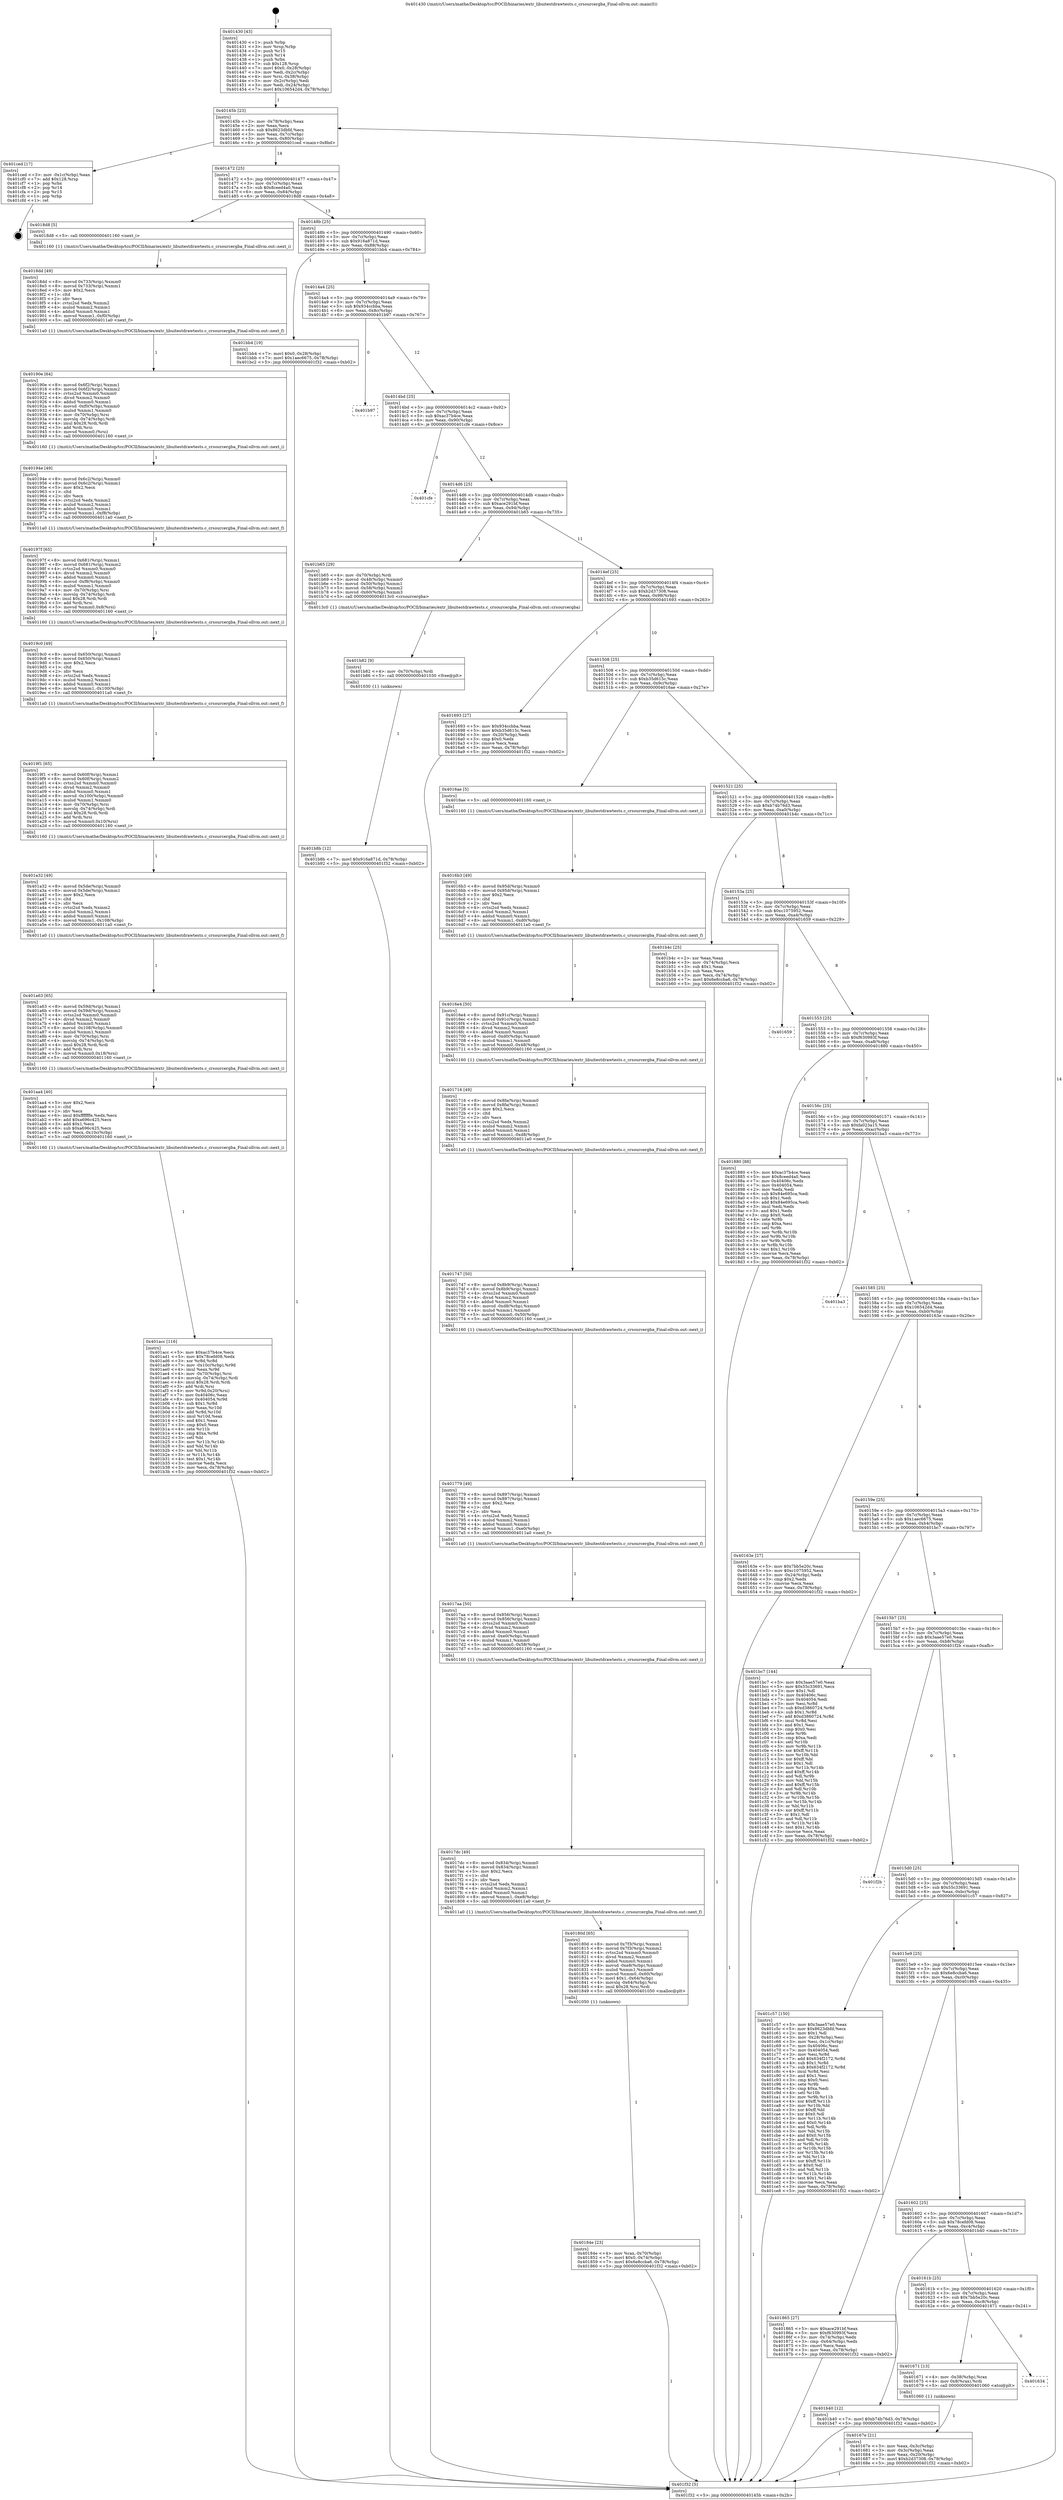 digraph "0x401430" {
  label = "0x401430 (/mnt/c/Users/mathe/Desktop/tcc/POCII/binaries/extr_libuitestdrawtests.c_crsourcergba_Final-ollvm.out::main(0))"
  labelloc = "t"
  node[shape=record]

  Entry [label="",width=0.3,height=0.3,shape=circle,fillcolor=black,style=filled]
  "0x40145b" [label="{
     0x40145b [23]\l
     | [instrs]\l
     &nbsp;&nbsp;0x40145b \<+3\>: mov -0x78(%rbp),%eax\l
     &nbsp;&nbsp;0x40145e \<+2\>: mov %eax,%ecx\l
     &nbsp;&nbsp;0x401460 \<+6\>: sub $0x8623dbfd,%ecx\l
     &nbsp;&nbsp;0x401466 \<+3\>: mov %eax,-0x7c(%rbp)\l
     &nbsp;&nbsp;0x401469 \<+3\>: mov %ecx,-0x80(%rbp)\l
     &nbsp;&nbsp;0x40146c \<+6\>: je 0000000000401ced \<main+0x8bd\>\l
  }"]
  "0x401ced" [label="{
     0x401ced [17]\l
     | [instrs]\l
     &nbsp;&nbsp;0x401ced \<+3\>: mov -0x1c(%rbp),%eax\l
     &nbsp;&nbsp;0x401cf0 \<+7\>: add $0x128,%rsp\l
     &nbsp;&nbsp;0x401cf7 \<+1\>: pop %rbx\l
     &nbsp;&nbsp;0x401cf8 \<+2\>: pop %r14\l
     &nbsp;&nbsp;0x401cfa \<+2\>: pop %r15\l
     &nbsp;&nbsp;0x401cfc \<+1\>: pop %rbp\l
     &nbsp;&nbsp;0x401cfd \<+1\>: ret\l
  }"]
  "0x401472" [label="{
     0x401472 [25]\l
     | [instrs]\l
     &nbsp;&nbsp;0x401472 \<+5\>: jmp 0000000000401477 \<main+0x47\>\l
     &nbsp;&nbsp;0x401477 \<+3\>: mov -0x7c(%rbp),%eax\l
     &nbsp;&nbsp;0x40147a \<+5\>: sub $0x8ceed4a0,%eax\l
     &nbsp;&nbsp;0x40147f \<+6\>: mov %eax,-0x84(%rbp)\l
     &nbsp;&nbsp;0x401485 \<+6\>: je 00000000004018d8 \<main+0x4a8\>\l
  }"]
  Exit [label="",width=0.3,height=0.3,shape=circle,fillcolor=black,style=filled,peripheries=2]
  "0x4018d8" [label="{
     0x4018d8 [5]\l
     | [instrs]\l
     &nbsp;&nbsp;0x4018d8 \<+5\>: call 0000000000401160 \<next_i\>\l
     | [calls]\l
     &nbsp;&nbsp;0x401160 \{1\} (/mnt/c/Users/mathe/Desktop/tcc/POCII/binaries/extr_libuitestdrawtests.c_crsourcergba_Final-ollvm.out::next_i)\l
  }"]
  "0x40148b" [label="{
     0x40148b [25]\l
     | [instrs]\l
     &nbsp;&nbsp;0x40148b \<+5\>: jmp 0000000000401490 \<main+0x60\>\l
     &nbsp;&nbsp;0x401490 \<+3\>: mov -0x7c(%rbp),%eax\l
     &nbsp;&nbsp;0x401493 \<+5\>: sub $0x916a871d,%eax\l
     &nbsp;&nbsp;0x401498 \<+6\>: mov %eax,-0x88(%rbp)\l
     &nbsp;&nbsp;0x40149e \<+6\>: je 0000000000401bb4 \<main+0x784\>\l
  }"]
  "0x401b8b" [label="{
     0x401b8b [12]\l
     | [instrs]\l
     &nbsp;&nbsp;0x401b8b \<+7\>: movl $0x916a871d,-0x78(%rbp)\l
     &nbsp;&nbsp;0x401b92 \<+5\>: jmp 0000000000401f32 \<main+0xb02\>\l
  }"]
  "0x401bb4" [label="{
     0x401bb4 [19]\l
     | [instrs]\l
     &nbsp;&nbsp;0x401bb4 \<+7\>: movl $0x0,-0x28(%rbp)\l
     &nbsp;&nbsp;0x401bbb \<+7\>: movl $0x1aec6675,-0x78(%rbp)\l
     &nbsp;&nbsp;0x401bc2 \<+5\>: jmp 0000000000401f32 \<main+0xb02\>\l
  }"]
  "0x4014a4" [label="{
     0x4014a4 [25]\l
     | [instrs]\l
     &nbsp;&nbsp;0x4014a4 \<+5\>: jmp 00000000004014a9 \<main+0x79\>\l
     &nbsp;&nbsp;0x4014a9 \<+3\>: mov -0x7c(%rbp),%eax\l
     &nbsp;&nbsp;0x4014ac \<+5\>: sub $0x934ccbba,%eax\l
     &nbsp;&nbsp;0x4014b1 \<+6\>: mov %eax,-0x8c(%rbp)\l
     &nbsp;&nbsp;0x4014b7 \<+6\>: je 0000000000401b97 \<main+0x767\>\l
  }"]
  "0x401b82" [label="{
     0x401b82 [9]\l
     | [instrs]\l
     &nbsp;&nbsp;0x401b82 \<+4\>: mov -0x70(%rbp),%rdi\l
     &nbsp;&nbsp;0x401b86 \<+5\>: call 0000000000401030 \<free@plt\>\l
     | [calls]\l
     &nbsp;&nbsp;0x401030 \{1\} (unknown)\l
  }"]
  "0x401b97" [label="{
     0x401b97\l
  }", style=dashed]
  "0x4014bd" [label="{
     0x4014bd [25]\l
     | [instrs]\l
     &nbsp;&nbsp;0x4014bd \<+5\>: jmp 00000000004014c2 \<main+0x92\>\l
     &nbsp;&nbsp;0x4014c2 \<+3\>: mov -0x7c(%rbp),%eax\l
     &nbsp;&nbsp;0x4014c5 \<+5\>: sub $0xac37b4ce,%eax\l
     &nbsp;&nbsp;0x4014ca \<+6\>: mov %eax,-0x90(%rbp)\l
     &nbsp;&nbsp;0x4014d0 \<+6\>: je 0000000000401cfe \<main+0x8ce\>\l
  }"]
  "0x401acc" [label="{
     0x401acc [116]\l
     | [instrs]\l
     &nbsp;&nbsp;0x401acc \<+5\>: mov $0xac37b4ce,%ecx\l
     &nbsp;&nbsp;0x401ad1 \<+5\>: mov $0x78cefd08,%edx\l
     &nbsp;&nbsp;0x401ad6 \<+3\>: xor %r8d,%r8d\l
     &nbsp;&nbsp;0x401ad9 \<+7\>: mov -0x10c(%rbp),%r9d\l
     &nbsp;&nbsp;0x401ae0 \<+4\>: imul %eax,%r9d\l
     &nbsp;&nbsp;0x401ae4 \<+4\>: mov -0x70(%rbp),%rsi\l
     &nbsp;&nbsp;0x401ae8 \<+4\>: movslq -0x74(%rbp),%rdi\l
     &nbsp;&nbsp;0x401aec \<+4\>: imul $0x28,%rdi,%rdi\l
     &nbsp;&nbsp;0x401af0 \<+3\>: add %rdi,%rsi\l
     &nbsp;&nbsp;0x401af3 \<+4\>: mov %r9d,0x20(%rsi)\l
     &nbsp;&nbsp;0x401af7 \<+7\>: mov 0x40406c,%eax\l
     &nbsp;&nbsp;0x401afe \<+8\>: mov 0x404054,%r9d\l
     &nbsp;&nbsp;0x401b06 \<+4\>: sub $0x1,%r8d\l
     &nbsp;&nbsp;0x401b0a \<+3\>: mov %eax,%r10d\l
     &nbsp;&nbsp;0x401b0d \<+3\>: add %r8d,%r10d\l
     &nbsp;&nbsp;0x401b10 \<+4\>: imul %r10d,%eax\l
     &nbsp;&nbsp;0x401b14 \<+3\>: and $0x1,%eax\l
     &nbsp;&nbsp;0x401b17 \<+3\>: cmp $0x0,%eax\l
     &nbsp;&nbsp;0x401b1a \<+4\>: sete %r11b\l
     &nbsp;&nbsp;0x401b1e \<+4\>: cmp $0xa,%r9d\l
     &nbsp;&nbsp;0x401b22 \<+3\>: setl %bl\l
     &nbsp;&nbsp;0x401b25 \<+3\>: mov %r11b,%r14b\l
     &nbsp;&nbsp;0x401b28 \<+3\>: and %bl,%r14b\l
     &nbsp;&nbsp;0x401b2b \<+3\>: xor %bl,%r11b\l
     &nbsp;&nbsp;0x401b2e \<+3\>: or %r11b,%r14b\l
     &nbsp;&nbsp;0x401b31 \<+4\>: test $0x1,%r14b\l
     &nbsp;&nbsp;0x401b35 \<+3\>: cmovne %edx,%ecx\l
     &nbsp;&nbsp;0x401b38 \<+3\>: mov %ecx,-0x78(%rbp)\l
     &nbsp;&nbsp;0x401b3b \<+5\>: jmp 0000000000401f32 \<main+0xb02\>\l
  }"]
  "0x401cfe" [label="{
     0x401cfe\l
  }", style=dashed]
  "0x4014d6" [label="{
     0x4014d6 [25]\l
     | [instrs]\l
     &nbsp;&nbsp;0x4014d6 \<+5\>: jmp 00000000004014db \<main+0xab\>\l
     &nbsp;&nbsp;0x4014db \<+3\>: mov -0x7c(%rbp),%eax\l
     &nbsp;&nbsp;0x4014de \<+5\>: sub $0xace291bf,%eax\l
     &nbsp;&nbsp;0x4014e3 \<+6\>: mov %eax,-0x94(%rbp)\l
     &nbsp;&nbsp;0x4014e9 \<+6\>: je 0000000000401b65 \<main+0x735\>\l
  }"]
  "0x401aa4" [label="{
     0x401aa4 [40]\l
     | [instrs]\l
     &nbsp;&nbsp;0x401aa4 \<+5\>: mov $0x2,%ecx\l
     &nbsp;&nbsp;0x401aa9 \<+1\>: cltd\l
     &nbsp;&nbsp;0x401aaa \<+2\>: idiv %ecx\l
     &nbsp;&nbsp;0x401aac \<+6\>: imul $0xfffffffe,%edx,%ecx\l
     &nbsp;&nbsp;0x401ab2 \<+6\>: add $0xa696c425,%ecx\l
     &nbsp;&nbsp;0x401ab8 \<+3\>: add $0x1,%ecx\l
     &nbsp;&nbsp;0x401abb \<+6\>: sub $0xa696c425,%ecx\l
     &nbsp;&nbsp;0x401ac1 \<+6\>: mov %ecx,-0x10c(%rbp)\l
     &nbsp;&nbsp;0x401ac7 \<+5\>: call 0000000000401160 \<next_i\>\l
     | [calls]\l
     &nbsp;&nbsp;0x401160 \{1\} (/mnt/c/Users/mathe/Desktop/tcc/POCII/binaries/extr_libuitestdrawtests.c_crsourcergba_Final-ollvm.out::next_i)\l
  }"]
  "0x401b65" [label="{
     0x401b65 [29]\l
     | [instrs]\l
     &nbsp;&nbsp;0x401b65 \<+4\>: mov -0x70(%rbp),%rdi\l
     &nbsp;&nbsp;0x401b69 \<+5\>: movsd -0x48(%rbp),%xmm0\l
     &nbsp;&nbsp;0x401b6e \<+5\>: movsd -0x50(%rbp),%xmm1\l
     &nbsp;&nbsp;0x401b73 \<+5\>: movsd -0x58(%rbp),%xmm2\l
     &nbsp;&nbsp;0x401b78 \<+5\>: movsd -0x60(%rbp),%xmm3\l
     &nbsp;&nbsp;0x401b7d \<+5\>: call 00000000004013c0 \<crsourcergba\>\l
     | [calls]\l
     &nbsp;&nbsp;0x4013c0 \{1\} (/mnt/c/Users/mathe/Desktop/tcc/POCII/binaries/extr_libuitestdrawtests.c_crsourcergba_Final-ollvm.out::crsourcergba)\l
  }"]
  "0x4014ef" [label="{
     0x4014ef [25]\l
     | [instrs]\l
     &nbsp;&nbsp;0x4014ef \<+5\>: jmp 00000000004014f4 \<main+0xc4\>\l
     &nbsp;&nbsp;0x4014f4 \<+3\>: mov -0x7c(%rbp),%eax\l
     &nbsp;&nbsp;0x4014f7 \<+5\>: sub $0xb2d37308,%eax\l
     &nbsp;&nbsp;0x4014fc \<+6\>: mov %eax,-0x98(%rbp)\l
     &nbsp;&nbsp;0x401502 \<+6\>: je 0000000000401693 \<main+0x263\>\l
  }"]
  "0x401a63" [label="{
     0x401a63 [65]\l
     | [instrs]\l
     &nbsp;&nbsp;0x401a63 \<+8\>: movsd 0x59d(%rip),%xmm1\l
     &nbsp;&nbsp;0x401a6b \<+8\>: movsd 0x59d(%rip),%xmm2\l
     &nbsp;&nbsp;0x401a73 \<+4\>: cvtss2sd %xmm0,%xmm0\l
     &nbsp;&nbsp;0x401a77 \<+4\>: divsd %xmm2,%xmm0\l
     &nbsp;&nbsp;0x401a7b \<+4\>: addsd %xmm0,%xmm1\l
     &nbsp;&nbsp;0x401a7f \<+8\>: movsd -0x108(%rbp),%xmm0\l
     &nbsp;&nbsp;0x401a87 \<+4\>: mulsd %xmm1,%xmm0\l
     &nbsp;&nbsp;0x401a8b \<+4\>: mov -0x70(%rbp),%rsi\l
     &nbsp;&nbsp;0x401a8f \<+4\>: movslq -0x74(%rbp),%rdi\l
     &nbsp;&nbsp;0x401a93 \<+4\>: imul $0x28,%rdi,%rdi\l
     &nbsp;&nbsp;0x401a97 \<+3\>: add %rdi,%rsi\l
     &nbsp;&nbsp;0x401a9a \<+5\>: movsd %xmm0,0x18(%rsi)\l
     &nbsp;&nbsp;0x401a9f \<+5\>: call 0000000000401160 \<next_i\>\l
     | [calls]\l
     &nbsp;&nbsp;0x401160 \{1\} (/mnt/c/Users/mathe/Desktop/tcc/POCII/binaries/extr_libuitestdrawtests.c_crsourcergba_Final-ollvm.out::next_i)\l
  }"]
  "0x401693" [label="{
     0x401693 [27]\l
     | [instrs]\l
     &nbsp;&nbsp;0x401693 \<+5\>: mov $0x934ccbba,%eax\l
     &nbsp;&nbsp;0x401698 \<+5\>: mov $0xb35d615c,%ecx\l
     &nbsp;&nbsp;0x40169d \<+3\>: mov -0x20(%rbp),%edx\l
     &nbsp;&nbsp;0x4016a0 \<+3\>: cmp $0x0,%edx\l
     &nbsp;&nbsp;0x4016a3 \<+3\>: cmove %ecx,%eax\l
     &nbsp;&nbsp;0x4016a6 \<+3\>: mov %eax,-0x78(%rbp)\l
     &nbsp;&nbsp;0x4016a9 \<+5\>: jmp 0000000000401f32 \<main+0xb02\>\l
  }"]
  "0x401508" [label="{
     0x401508 [25]\l
     | [instrs]\l
     &nbsp;&nbsp;0x401508 \<+5\>: jmp 000000000040150d \<main+0xdd\>\l
     &nbsp;&nbsp;0x40150d \<+3\>: mov -0x7c(%rbp),%eax\l
     &nbsp;&nbsp;0x401510 \<+5\>: sub $0xb35d615c,%eax\l
     &nbsp;&nbsp;0x401515 \<+6\>: mov %eax,-0x9c(%rbp)\l
     &nbsp;&nbsp;0x40151b \<+6\>: je 00000000004016ae \<main+0x27e\>\l
  }"]
  "0x401a32" [label="{
     0x401a32 [49]\l
     | [instrs]\l
     &nbsp;&nbsp;0x401a32 \<+8\>: movsd 0x5de(%rip),%xmm0\l
     &nbsp;&nbsp;0x401a3a \<+8\>: movsd 0x5de(%rip),%xmm1\l
     &nbsp;&nbsp;0x401a42 \<+5\>: mov $0x2,%ecx\l
     &nbsp;&nbsp;0x401a47 \<+1\>: cltd\l
     &nbsp;&nbsp;0x401a48 \<+2\>: idiv %ecx\l
     &nbsp;&nbsp;0x401a4a \<+4\>: cvtsi2sd %edx,%xmm2\l
     &nbsp;&nbsp;0x401a4e \<+4\>: mulsd %xmm2,%xmm1\l
     &nbsp;&nbsp;0x401a52 \<+4\>: addsd %xmm0,%xmm1\l
     &nbsp;&nbsp;0x401a56 \<+8\>: movsd %xmm1,-0x108(%rbp)\l
     &nbsp;&nbsp;0x401a5e \<+5\>: call 00000000004011a0 \<next_f\>\l
     | [calls]\l
     &nbsp;&nbsp;0x4011a0 \{1\} (/mnt/c/Users/mathe/Desktop/tcc/POCII/binaries/extr_libuitestdrawtests.c_crsourcergba_Final-ollvm.out::next_f)\l
  }"]
  "0x4016ae" [label="{
     0x4016ae [5]\l
     | [instrs]\l
     &nbsp;&nbsp;0x4016ae \<+5\>: call 0000000000401160 \<next_i\>\l
     | [calls]\l
     &nbsp;&nbsp;0x401160 \{1\} (/mnt/c/Users/mathe/Desktop/tcc/POCII/binaries/extr_libuitestdrawtests.c_crsourcergba_Final-ollvm.out::next_i)\l
  }"]
  "0x401521" [label="{
     0x401521 [25]\l
     | [instrs]\l
     &nbsp;&nbsp;0x401521 \<+5\>: jmp 0000000000401526 \<main+0xf6\>\l
     &nbsp;&nbsp;0x401526 \<+3\>: mov -0x7c(%rbp),%eax\l
     &nbsp;&nbsp;0x401529 \<+5\>: sub $0xb74b76d3,%eax\l
     &nbsp;&nbsp;0x40152e \<+6\>: mov %eax,-0xa0(%rbp)\l
     &nbsp;&nbsp;0x401534 \<+6\>: je 0000000000401b4c \<main+0x71c\>\l
  }"]
  "0x4019f1" [label="{
     0x4019f1 [65]\l
     | [instrs]\l
     &nbsp;&nbsp;0x4019f1 \<+8\>: movsd 0x60f(%rip),%xmm1\l
     &nbsp;&nbsp;0x4019f9 \<+8\>: movsd 0x60f(%rip),%xmm2\l
     &nbsp;&nbsp;0x401a01 \<+4\>: cvtss2sd %xmm0,%xmm0\l
     &nbsp;&nbsp;0x401a05 \<+4\>: divsd %xmm2,%xmm0\l
     &nbsp;&nbsp;0x401a09 \<+4\>: addsd %xmm0,%xmm1\l
     &nbsp;&nbsp;0x401a0d \<+8\>: movsd -0x100(%rbp),%xmm0\l
     &nbsp;&nbsp;0x401a15 \<+4\>: mulsd %xmm1,%xmm0\l
     &nbsp;&nbsp;0x401a19 \<+4\>: mov -0x70(%rbp),%rsi\l
     &nbsp;&nbsp;0x401a1d \<+4\>: movslq -0x74(%rbp),%rdi\l
     &nbsp;&nbsp;0x401a21 \<+4\>: imul $0x28,%rdi,%rdi\l
     &nbsp;&nbsp;0x401a25 \<+3\>: add %rdi,%rsi\l
     &nbsp;&nbsp;0x401a28 \<+5\>: movsd %xmm0,0x10(%rsi)\l
     &nbsp;&nbsp;0x401a2d \<+5\>: call 0000000000401160 \<next_i\>\l
     | [calls]\l
     &nbsp;&nbsp;0x401160 \{1\} (/mnt/c/Users/mathe/Desktop/tcc/POCII/binaries/extr_libuitestdrawtests.c_crsourcergba_Final-ollvm.out::next_i)\l
  }"]
  "0x401b4c" [label="{
     0x401b4c [25]\l
     | [instrs]\l
     &nbsp;&nbsp;0x401b4c \<+2\>: xor %eax,%eax\l
     &nbsp;&nbsp;0x401b4e \<+3\>: mov -0x74(%rbp),%ecx\l
     &nbsp;&nbsp;0x401b51 \<+3\>: sub $0x1,%eax\l
     &nbsp;&nbsp;0x401b54 \<+2\>: sub %eax,%ecx\l
     &nbsp;&nbsp;0x401b56 \<+3\>: mov %ecx,-0x74(%rbp)\l
     &nbsp;&nbsp;0x401b59 \<+7\>: movl $0x6e8ccba6,-0x78(%rbp)\l
     &nbsp;&nbsp;0x401b60 \<+5\>: jmp 0000000000401f32 \<main+0xb02\>\l
  }"]
  "0x40153a" [label="{
     0x40153a [25]\l
     | [instrs]\l
     &nbsp;&nbsp;0x40153a \<+5\>: jmp 000000000040153f \<main+0x10f\>\l
     &nbsp;&nbsp;0x40153f \<+3\>: mov -0x7c(%rbp),%eax\l
     &nbsp;&nbsp;0x401542 \<+5\>: sub $0xc1075952,%eax\l
     &nbsp;&nbsp;0x401547 \<+6\>: mov %eax,-0xa4(%rbp)\l
     &nbsp;&nbsp;0x40154d \<+6\>: je 0000000000401659 \<main+0x229\>\l
  }"]
  "0x4019c0" [label="{
     0x4019c0 [49]\l
     | [instrs]\l
     &nbsp;&nbsp;0x4019c0 \<+8\>: movsd 0x650(%rip),%xmm0\l
     &nbsp;&nbsp;0x4019c8 \<+8\>: movsd 0x650(%rip),%xmm1\l
     &nbsp;&nbsp;0x4019d0 \<+5\>: mov $0x2,%ecx\l
     &nbsp;&nbsp;0x4019d5 \<+1\>: cltd\l
     &nbsp;&nbsp;0x4019d6 \<+2\>: idiv %ecx\l
     &nbsp;&nbsp;0x4019d8 \<+4\>: cvtsi2sd %edx,%xmm2\l
     &nbsp;&nbsp;0x4019dc \<+4\>: mulsd %xmm2,%xmm1\l
     &nbsp;&nbsp;0x4019e0 \<+4\>: addsd %xmm0,%xmm1\l
     &nbsp;&nbsp;0x4019e4 \<+8\>: movsd %xmm1,-0x100(%rbp)\l
     &nbsp;&nbsp;0x4019ec \<+5\>: call 00000000004011a0 \<next_f\>\l
     | [calls]\l
     &nbsp;&nbsp;0x4011a0 \{1\} (/mnt/c/Users/mathe/Desktop/tcc/POCII/binaries/extr_libuitestdrawtests.c_crsourcergba_Final-ollvm.out::next_f)\l
  }"]
  "0x401659" [label="{
     0x401659\l
  }", style=dashed]
  "0x401553" [label="{
     0x401553 [25]\l
     | [instrs]\l
     &nbsp;&nbsp;0x401553 \<+5\>: jmp 0000000000401558 \<main+0x128\>\l
     &nbsp;&nbsp;0x401558 \<+3\>: mov -0x7c(%rbp),%eax\l
     &nbsp;&nbsp;0x40155b \<+5\>: sub $0xf630993f,%eax\l
     &nbsp;&nbsp;0x401560 \<+6\>: mov %eax,-0xa8(%rbp)\l
     &nbsp;&nbsp;0x401566 \<+6\>: je 0000000000401880 \<main+0x450\>\l
  }"]
  "0x40197f" [label="{
     0x40197f [65]\l
     | [instrs]\l
     &nbsp;&nbsp;0x40197f \<+8\>: movsd 0x681(%rip),%xmm1\l
     &nbsp;&nbsp;0x401987 \<+8\>: movsd 0x681(%rip),%xmm2\l
     &nbsp;&nbsp;0x40198f \<+4\>: cvtss2sd %xmm0,%xmm0\l
     &nbsp;&nbsp;0x401993 \<+4\>: divsd %xmm2,%xmm0\l
     &nbsp;&nbsp;0x401997 \<+4\>: addsd %xmm0,%xmm1\l
     &nbsp;&nbsp;0x40199b \<+8\>: movsd -0xf8(%rbp),%xmm0\l
     &nbsp;&nbsp;0x4019a3 \<+4\>: mulsd %xmm1,%xmm0\l
     &nbsp;&nbsp;0x4019a7 \<+4\>: mov -0x70(%rbp),%rsi\l
     &nbsp;&nbsp;0x4019ab \<+4\>: movslq -0x74(%rbp),%rdi\l
     &nbsp;&nbsp;0x4019af \<+4\>: imul $0x28,%rdi,%rdi\l
     &nbsp;&nbsp;0x4019b3 \<+3\>: add %rdi,%rsi\l
     &nbsp;&nbsp;0x4019b6 \<+5\>: movsd %xmm0,0x8(%rsi)\l
     &nbsp;&nbsp;0x4019bb \<+5\>: call 0000000000401160 \<next_i\>\l
     | [calls]\l
     &nbsp;&nbsp;0x401160 \{1\} (/mnt/c/Users/mathe/Desktop/tcc/POCII/binaries/extr_libuitestdrawtests.c_crsourcergba_Final-ollvm.out::next_i)\l
  }"]
  "0x401880" [label="{
     0x401880 [88]\l
     | [instrs]\l
     &nbsp;&nbsp;0x401880 \<+5\>: mov $0xac37b4ce,%eax\l
     &nbsp;&nbsp;0x401885 \<+5\>: mov $0x8ceed4a0,%ecx\l
     &nbsp;&nbsp;0x40188a \<+7\>: mov 0x40406c,%edx\l
     &nbsp;&nbsp;0x401891 \<+7\>: mov 0x404054,%esi\l
     &nbsp;&nbsp;0x401898 \<+2\>: mov %edx,%edi\l
     &nbsp;&nbsp;0x40189a \<+6\>: sub $0x84e695ca,%edi\l
     &nbsp;&nbsp;0x4018a0 \<+3\>: sub $0x1,%edi\l
     &nbsp;&nbsp;0x4018a3 \<+6\>: add $0x84e695ca,%edi\l
     &nbsp;&nbsp;0x4018a9 \<+3\>: imul %edi,%edx\l
     &nbsp;&nbsp;0x4018ac \<+3\>: and $0x1,%edx\l
     &nbsp;&nbsp;0x4018af \<+3\>: cmp $0x0,%edx\l
     &nbsp;&nbsp;0x4018b2 \<+4\>: sete %r8b\l
     &nbsp;&nbsp;0x4018b6 \<+3\>: cmp $0xa,%esi\l
     &nbsp;&nbsp;0x4018b9 \<+4\>: setl %r9b\l
     &nbsp;&nbsp;0x4018bd \<+3\>: mov %r8b,%r10b\l
     &nbsp;&nbsp;0x4018c0 \<+3\>: and %r9b,%r10b\l
     &nbsp;&nbsp;0x4018c3 \<+3\>: xor %r9b,%r8b\l
     &nbsp;&nbsp;0x4018c6 \<+3\>: or %r8b,%r10b\l
     &nbsp;&nbsp;0x4018c9 \<+4\>: test $0x1,%r10b\l
     &nbsp;&nbsp;0x4018cd \<+3\>: cmovne %ecx,%eax\l
     &nbsp;&nbsp;0x4018d0 \<+3\>: mov %eax,-0x78(%rbp)\l
     &nbsp;&nbsp;0x4018d3 \<+5\>: jmp 0000000000401f32 \<main+0xb02\>\l
  }"]
  "0x40156c" [label="{
     0x40156c [25]\l
     | [instrs]\l
     &nbsp;&nbsp;0x40156c \<+5\>: jmp 0000000000401571 \<main+0x141\>\l
     &nbsp;&nbsp;0x401571 \<+3\>: mov -0x7c(%rbp),%eax\l
     &nbsp;&nbsp;0x401574 \<+5\>: sub $0xfa023a15,%eax\l
     &nbsp;&nbsp;0x401579 \<+6\>: mov %eax,-0xac(%rbp)\l
     &nbsp;&nbsp;0x40157f \<+6\>: je 0000000000401ba3 \<main+0x773\>\l
  }"]
  "0x40194e" [label="{
     0x40194e [49]\l
     | [instrs]\l
     &nbsp;&nbsp;0x40194e \<+8\>: movsd 0x6c2(%rip),%xmm0\l
     &nbsp;&nbsp;0x401956 \<+8\>: movsd 0x6c2(%rip),%xmm1\l
     &nbsp;&nbsp;0x40195e \<+5\>: mov $0x2,%ecx\l
     &nbsp;&nbsp;0x401963 \<+1\>: cltd\l
     &nbsp;&nbsp;0x401964 \<+2\>: idiv %ecx\l
     &nbsp;&nbsp;0x401966 \<+4\>: cvtsi2sd %edx,%xmm2\l
     &nbsp;&nbsp;0x40196a \<+4\>: mulsd %xmm2,%xmm1\l
     &nbsp;&nbsp;0x40196e \<+4\>: addsd %xmm0,%xmm1\l
     &nbsp;&nbsp;0x401972 \<+8\>: movsd %xmm1,-0xf8(%rbp)\l
     &nbsp;&nbsp;0x40197a \<+5\>: call 00000000004011a0 \<next_f\>\l
     | [calls]\l
     &nbsp;&nbsp;0x4011a0 \{1\} (/mnt/c/Users/mathe/Desktop/tcc/POCII/binaries/extr_libuitestdrawtests.c_crsourcergba_Final-ollvm.out::next_f)\l
  }"]
  "0x401ba3" [label="{
     0x401ba3\l
  }", style=dashed]
  "0x401585" [label="{
     0x401585 [25]\l
     | [instrs]\l
     &nbsp;&nbsp;0x401585 \<+5\>: jmp 000000000040158a \<main+0x15a\>\l
     &nbsp;&nbsp;0x40158a \<+3\>: mov -0x7c(%rbp),%eax\l
     &nbsp;&nbsp;0x40158d \<+5\>: sub $0x106542d4,%eax\l
     &nbsp;&nbsp;0x401592 \<+6\>: mov %eax,-0xb0(%rbp)\l
     &nbsp;&nbsp;0x401598 \<+6\>: je 000000000040163e \<main+0x20e\>\l
  }"]
  "0x40190e" [label="{
     0x40190e [64]\l
     | [instrs]\l
     &nbsp;&nbsp;0x40190e \<+8\>: movsd 0x6f2(%rip),%xmm1\l
     &nbsp;&nbsp;0x401916 \<+8\>: movsd 0x6f2(%rip),%xmm2\l
     &nbsp;&nbsp;0x40191e \<+4\>: cvtss2sd %xmm0,%xmm0\l
     &nbsp;&nbsp;0x401922 \<+4\>: divsd %xmm2,%xmm0\l
     &nbsp;&nbsp;0x401926 \<+4\>: addsd %xmm0,%xmm1\l
     &nbsp;&nbsp;0x40192a \<+8\>: movsd -0xf0(%rbp),%xmm0\l
     &nbsp;&nbsp;0x401932 \<+4\>: mulsd %xmm1,%xmm0\l
     &nbsp;&nbsp;0x401936 \<+4\>: mov -0x70(%rbp),%rsi\l
     &nbsp;&nbsp;0x40193a \<+4\>: movslq -0x74(%rbp),%rdi\l
     &nbsp;&nbsp;0x40193e \<+4\>: imul $0x28,%rdi,%rdi\l
     &nbsp;&nbsp;0x401942 \<+3\>: add %rdi,%rsi\l
     &nbsp;&nbsp;0x401945 \<+4\>: movsd %xmm0,(%rsi)\l
     &nbsp;&nbsp;0x401949 \<+5\>: call 0000000000401160 \<next_i\>\l
     | [calls]\l
     &nbsp;&nbsp;0x401160 \{1\} (/mnt/c/Users/mathe/Desktop/tcc/POCII/binaries/extr_libuitestdrawtests.c_crsourcergba_Final-ollvm.out::next_i)\l
  }"]
  "0x40163e" [label="{
     0x40163e [27]\l
     | [instrs]\l
     &nbsp;&nbsp;0x40163e \<+5\>: mov $0x7bb5e20c,%eax\l
     &nbsp;&nbsp;0x401643 \<+5\>: mov $0xc1075952,%ecx\l
     &nbsp;&nbsp;0x401648 \<+3\>: mov -0x24(%rbp),%edx\l
     &nbsp;&nbsp;0x40164b \<+3\>: cmp $0x2,%edx\l
     &nbsp;&nbsp;0x40164e \<+3\>: cmovne %ecx,%eax\l
     &nbsp;&nbsp;0x401651 \<+3\>: mov %eax,-0x78(%rbp)\l
     &nbsp;&nbsp;0x401654 \<+5\>: jmp 0000000000401f32 \<main+0xb02\>\l
  }"]
  "0x40159e" [label="{
     0x40159e [25]\l
     | [instrs]\l
     &nbsp;&nbsp;0x40159e \<+5\>: jmp 00000000004015a3 \<main+0x173\>\l
     &nbsp;&nbsp;0x4015a3 \<+3\>: mov -0x7c(%rbp),%eax\l
     &nbsp;&nbsp;0x4015a6 \<+5\>: sub $0x1aec6675,%eax\l
     &nbsp;&nbsp;0x4015ab \<+6\>: mov %eax,-0xb4(%rbp)\l
     &nbsp;&nbsp;0x4015b1 \<+6\>: je 0000000000401bc7 \<main+0x797\>\l
  }"]
  "0x401f32" [label="{
     0x401f32 [5]\l
     | [instrs]\l
     &nbsp;&nbsp;0x401f32 \<+5\>: jmp 000000000040145b \<main+0x2b\>\l
  }"]
  "0x401430" [label="{
     0x401430 [43]\l
     | [instrs]\l
     &nbsp;&nbsp;0x401430 \<+1\>: push %rbp\l
     &nbsp;&nbsp;0x401431 \<+3\>: mov %rsp,%rbp\l
     &nbsp;&nbsp;0x401434 \<+2\>: push %r15\l
     &nbsp;&nbsp;0x401436 \<+2\>: push %r14\l
     &nbsp;&nbsp;0x401438 \<+1\>: push %rbx\l
     &nbsp;&nbsp;0x401439 \<+7\>: sub $0x128,%rsp\l
     &nbsp;&nbsp;0x401440 \<+7\>: movl $0x0,-0x28(%rbp)\l
     &nbsp;&nbsp;0x401447 \<+3\>: mov %edi,-0x2c(%rbp)\l
     &nbsp;&nbsp;0x40144a \<+4\>: mov %rsi,-0x38(%rbp)\l
     &nbsp;&nbsp;0x40144e \<+3\>: mov -0x2c(%rbp),%edi\l
     &nbsp;&nbsp;0x401451 \<+3\>: mov %edi,-0x24(%rbp)\l
     &nbsp;&nbsp;0x401454 \<+7\>: movl $0x106542d4,-0x78(%rbp)\l
  }"]
  "0x4018dd" [label="{
     0x4018dd [49]\l
     | [instrs]\l
     &nbsp;&nbsp;0x4018dd \<+8\>: movsd 0x733(%rip),%xmm0\l
     &nbsp;&nbsp;0x4018e5 \<+8\>: movsd 0x733(%rip),%xmm1\l
     &nbsp;&nbsp;0x4018ed \<+5\>: mov $0x2,%ecx\l
     &nbsp;&nbsp;0x4018f2 \<+1\>: cltd\l
     &nbsp;&nbsp;0x4018f3 \<+2\>: idiv %ecx\l
     &nbsp;&nbsp;0x4018f5 \<+4\>: cvtsi2sd %edx,%xmm2\l
     &nbsp;&nbsp;0x4018f9 \<+4\>: mulsd %xmm2,%xmm1\l
     &nbsp;&nbsp;0x4018fd \<+4\>: addsd %xmm0,%xmm1\l
     &nbsp;&nbsp;0x401901 \<+8\>: movsd %xmm1,-0xf0(%rbp)\l
     &nbsp;&nbsp;0x401909 \<+5\>: call 00000000004011a0 \<next_f\>\l
     | [calls]\l
     &nbsp;&nbsp;0x4011a0 \{1\} (/mnt/c/Users/mathe/Desktop/tcc/POCII/binaries/extr_libuitestdrawtests.c_crsourcergba_Final-ollvm.out::next_f)\l
  }"]
  "0x401bc7" [label="{
     0x401bc7 [144]\l
     | [instrs]\l
     &nbsp;&nbsp;0x401bc7 \<+5\>: mov $0x3aae57e0,%eax\l
     &nbsp;&nbsp;0x401bcc \<+5\>: mov $0x55c33691,%ecx\l
     &nbsp;&nbsp;0x401bd1 \<+2\>: mov $0x1,%dl\l
     &nbsp;&nbsp;0x401bd3 \<+7\>: mov 0x40406c,%esi\l
     &nbsp;&nbsp;0x401bda \<+7\>: mov 0x404054,%edi\l
     &nbsp;&nbsp;0x401be1 \<+3\>: mov %esi,%r8d\l
     &nbsp;&nbsp;0x401be4 \<+7\>: sub $0xd3860724,%r8d\l
     &nbsp;&nbsp;0x401beb \<+4\>: sub $0x1,%r8d\l
     &nbsp;&nbsp;0x401bef \<+7\>: add $0xd3860724,%r8d\l
     &nbsp;&nbsp;0x401bf6 \<+4\>: imul %r8d,%esi\l
     &nbsp;&nbsp;0x401bfa \<+3\>: and $0x1,%esi\l
     &nbsp;&nbsp;0x401bfd \<+3\>: cmp $0x0,%esi\l
     &nbsp;&nbsp;0x401c00 \<+4\>: sete %r9b\l
     &nbsp;&nbsp;0x401c04 \<+3\>: cmp $0xa,%edi\l
     &nbsp;&nbsp;0x401c07 \<+4\>: setl %r10b\l
     &nbsp;&nbsp;0x401c0b \<+3\>: mov %r9b,%r11b\l
     &nbsp;&nbsp;0x401c0e \<+4\>: xor $0xff,%r11b\l
     &nbsp;&nbsp;0x401c12 \<+3\>: mov %r10b,%bl\l
     &nbsp;&nbsp;0x401c15 \<+3\>: xor $0xff,%bl\l
     &nbsp;&nbsp;0x401c18 \<+3\>: xor $0x1,%dl\l
     &nbsp;&nbsp;0x401c1b \<+3\>: mov %r11b,%r14b\l
     &nbsp;&nbsp;0x401c1e \<+4\>: and $0xff,%r14b\l
     &nbsp;&nbsp;0x401c22 \<+3\>: and %dl,%r9b\l
     &nbsp;&nbsp;0x401c25 \<+3\>: mov %bl,%r15b\l
     &nbsp;&nbsp;0x401c28 \<+4\>: and $0xff,%r15b\l
     &nbsp;&nbsp;0x401c2c \<+3\>: and %dl,%r10b\l
     &nbsp;&nbsp;0x401c2f \<+3\>: or %r9b,%r14b\l
     &nbsp;&nbsp;0x401c32 \<+3\>: or %r10b,%r15b\l
     &nbsp;&nbsp;0x401c35 \<+3\>: xor %r15b,%r14b\l
     &nbsp;&nbsp;0x401c38 \<+3\>: or %bl,%r11b\l
     &nbsp;&nbsp;0x401c3b \<+4\>: xor $0xff,%r11b\l
     &nbsp;&nbsp;0x401c3f \<+3\>: or $0x1,%dl\l
     &nbsp;&nbsp;0x401c42 \<+3\>: and %dl,%r11b\l
     &nbsp;&nbsp;0x401c45 \<+3\>: or %r11b,%r14b\l
     &nbsp;&nbsp;0x401c48 \<+4\>: test $0x1,%r14b\l
     &nbsp;&nbsp;0x401c4c \<+3\>: cmovne %ecx,%eax\l
     &nbsp;&nbsp;0x401c4f \<+3\>: mov %eax,-0x78(%rbp)\l
     &nbsp;&nbsp;0x401c52 \<+5\>: jmp 0000000000401f32 \<main+0xb02\>\l
  }"]
  "0x4015b7" [label="{
     0x4015b7 [25]\l
     | [instrs]\l
     &nbsp;&nbsp;0x4015b7 \<+5\>: jmp 00000000004015bc \<main+0x18c\>\l
     &nbsp;&nbsp;0x4015bc \<+3\>: mov -0x7c(%rbp),%eax\l
     &nbsp;&nbsp;0x4015bf \<+5\>: sub $0x3aae57e0,%eax\l
     &nbsp;&nbsp;0x4015c4 \<+6\>: mov %eax,-0xb8(%rbp)\l
     &nbsp;&nbsp;0x4015ca \<+6\>: je 0000000000401f2b \<main+0xafb\>\l
  }"]
  "0x40184e" [label="{
     0x40184e [23]\l
     | [instrs]\l
     &nbsp;&nbsp;0x40184e \<+4\>: mov %rax,-0x70(%rbp)\l
     &nbsp;&nbsp;0x401852 \<+7\>: movl $0x0,-0x74(%rbp)\l
     &nbsp;&nbsp;0x401859 \<+7\>: movl $0x6e8ccba6,-0x78(%rbp)\l
     &nbsp;&nbsp;0x401860 \<+5\>: jmp 0000000000401f32 \<main+0xb02\>\l
  }"]
  "0x401f2b" [label="{
     0x401f2b\l
  }", style=dashed]
  "0x4015d0" [label="{
     0x4015d0 [25]\l
     | [instrs]\l
     &nbsp;&nbsp;0x4015d0 \<+5\>: jmp 00000000004015d5 \<main+0x1a5\>\l
     &nbsp;&nbsp;0x4015d5 \<+3\>: mov -0x7c(%rbp),%eax\l
     &nbsp;&nbsp;0x4015d8 \<+5\>: sub $0x55c33691,%eax\l
     &nbsp;&nbsp;0x4015dd \<+6\>: mov %eax,-0xbc(%rbp)\l
     &nbsp;&nbsp;0x4015e3 \<+6\>: je 0000000000401c57 \<main+0x827\>\l
  }"]
  "0x40180d" [label="{
     0x40180d [65]\l
     | [instrs]\l
     &nbsp;&nbsp;0x40180d \<+8\>: movsd 0x7f3(%rip),%xmm1\l
     &nbsp;&nbsp;0x401815 \<+8\>: movsd 0x7f3(%rip),%xmm2\l
     &nbsp;&nbsp;0x40181d \<+4\>: cvtss2sd %xmm0,%xmm0\l
     &nbsp;&nbsp;0x401821 \<+4\>: divsd %xmm2,%xmm0\l
     &nbsp;&nbsp;0x401825 \<+4\>: addsd %xmm0,%xmm1\l
     &nbsp;&nbsp;0x401829 \<+8\>: movsd -0xe8(%rbp),%xmm0\l
     &nbsp;&nbsp;0x401831 \<+4\>: mulsd %xmm1,%xmm0\l
     &nbsp;&nbsp;0x401835 \<+5\>: movsd %xmm0,-0x60(%rbp)\l
     &nbsp;&nbsp;0x40183a \<+7\>: movl $0x1,-0x64(%rbp)\l
     &nbsp;&nbsp;0x401841 \<+4\>: movslq -0x64(%rbp),%rsi\l
     &nbsp;&nbsp;0x401845 \<+4\>: imul $0x28,%rsi,%rdi\l
     &nbsp;&nbsp;0x401849 \<+5\>: call 0000000000401050 \<malloc@plt\>\l
     | [calls]\l
     &nbsp;&nbsp;0x401050 \{1\} (unknown)\l
  }"]
  "0x401c57" [label="{
     0x401c57 [150]\l
     | [instrs]\l
     &nbsp;&nbsp;0x401c57 \<+5\>: mov $0x3aae57e0,%eax\l
     &nbsp;&nbsp;0x401c5c \<+5\>: mov $0x8623dbfd,%ecx\l
     &nbsp;&nbsp;0x401c61 \<+2\>: mov $0x1,%dl\l
     &nbsp;&nbsp;0x401c63 \<+3\>: mov -0x28(%rbp),%esi\l
     &nbsp;&nbsp;0x401c66 \<+3\>: mov %esi,-0x1c(%rbp)\l
     &nbsp;&nbsp;0x401c69 \<+7\>: mov 0x40406c,%esi\l
     &nbsp;&nbsp;0x401c70 \<+7\>: mov 0x404054,%edi\l
     &nbsp;&nbsp;0x401c77 \<+3\>: mov %esi,%r8d\l
     &nbsp;&nbsp;0x401c7a \<+7\>: add $0x634f2172,%r8d\l
     &nbsp;&nbsp;0x401c81 \<+4\>: sub $0x1,%r8d\l
     &nbsp;&nbsp;0x401c85 \<+7\>: sub $0x634f2172,%r8d\l
     &nbsp;&nbsp;0x401c8c \<+4\>: imul %r8d,%esi\l
     &nbsp;&nbsp;0x401c90 \<+3\>: and $0x1,%esi\l
     &nbsp;&nbsp;0x401c93 \<+3\>: cmp $0x0,%esi\l
     &nbsp;&nbsp;0x401c96 \<+4\>: sete %r9b\l
     &nbsp;&nbsp;0x401c9a \<+3\>: cmp $0xa,%edi\l
     &nbsp;&nbsp;0x401c9d \<+4\>: setl %r10b\l
     &nbsp;&nbsp;0x401ca1 \<+3\>: mov %r9b,%r11b\l
     &nbsp;&nbsp;0x401ca4 \<+4\>: xor $0xff,%r11b\l
     &nbsp;&nbsp;0x401ca8 \<+3\>: mov %r10b,%bl\l
     &nbsp;&nbsp;0x401cab \<+3\>: xor $0xff,%bl\l
     &nbsp;&nbsp;0x401cae \<+3\>: xor $0x0,%dl\l
     &nbsp;&nbsp;0x401cb1 \<+3\>: mov %r11b,%r14b\l
     &nbsp;&nbsp;0x401cb4 \<+4\>: and $0x0,%r14b\l
     &nbsp;&nbsp;0x401cb8 \<+3\>: and %dl,%r9b\l
     &nbsp;&nbsp;0x401cbb \<+3\>: mov %bl,%r15b\l
     &nbsp;&nbsp;0x401cbe \<+4\>: and $0x0,%r15b\l
     &nbsp;&nbsp;0x401cc2 \<+3\>: and %dl,%r10b\l
     &nbsp;&nbsp;0x401cc5 \<+3\>: or %r9b,%r14b\l
     &nbsp;&nbsp;0x401cc8 \<+3\>: or %r10b,%r15b\l
     &nbsp;&nbsp;0x401ccb \<+3\>: xor %r15b,%r14b\l
     &nbsp;&nbsp;0x401cce \<+3\>: or %bl,%r11b\l
     &nbsp;&nbsp;0x401cd1 \<+4\>: xor $0xff,%r11b\l
     &nbsp;&nbsp;0x401cd5 \<+3\>: or $0x0,%dl\l
     &nbsp;&nbsp;0x401cd8 \<+3\>: and %dl,%r11b\l
     &nbsp;&nbsp;0x401cdb \<+3\>: or %r11b,%r14b\l
     &nbsp;&nbsp;0x401cde \<+4\>: test $0x1,%r14b\l
     &nbsp;&nbsp;0x401ce2 \<+3\>: cmovne %ecx,%eax\l
     &nbsp;&nbsp;0x401ce5 \<+3\>: mov %eax,-0x78(%rbp)\l
     &nbsp;&nbsp;0x401ce8 \<+5\>: jmp 0000000000401f32 \<main+0xb02\>\l
  }"]
  "0x4015e9" [label="{
     0x4015e9 [25]\l
     | [instrs]\l
     &nbsp;&nbsp;0x4015e9 \<+5\>: jmp 00000000004015ee \<main+0x1be\>\l
     &nbsp;&nbsp;0x4015ee \<+3\>: mov -0x7c(%rbp),%eax\l
     &nbsp;&nbsp;0x4015f1 \<+5\>: sub $0x6e8ccba6,%eax\l
     &nbsp;&nbsp;0x4015f6 \<+6\>: mov %eax,-0xc0(%rbp)\l
     &nbsp;&nbsp;0x4015fc \<+6\>: je 0000000000401865 \<main+0x435\>\l
  }"]
  "0x4017dc" [label="{
     0x4017dc [49]\l
     | [instrs]\l
     &nbsp;&nbsp;0x4017dc \<+8\>: movsd 0x834(%rip),%xmm0\l
     &nbsp;&nbsp;0x4017e4 \<+8\>: movsd 0x834(%rip),%xmm1\l
     &nbsp;&nbsp;0x4017ec \<+5\>: mov $0x2,%ecx\l
     &nbsp;&nbsp;0x4017f1 \<+1\>: cltd\l
     &nbsp;&nbsp;0x4017f2 \<+2\>: idiv %ecx\l
     &nbsp;&nbsp;0x4017f4 \<+4\>: cvtsi2sd %edx,%xmm2\l
     &nbsp;&nbsp;0x4017f8 \<+4\>: mulsd %xmm2,%xmm1\l
     &nbsp;&nbsp;0x4017fc \<+4\>: addsd %xmm0,%xmm1\l
     &nbsp;&nbsp;0x401800 \<+8\>: movsd %xmm1,-0xe8(%rbp)\l
     &nbsp;&nbsp;0x401808 \<+5\>: call 00000000004011a0 \<next_f\>\l
     | [calls]\l
     &nbsp;&nbsp;0x4011a0 \{1\} (/mnt/c/Users/mathe/Desktop/tcc/POCII/binaries/extr_libuitestdrawtests.c_crsourcergba_Final-ollvm.out::next_f)\l
  }"]
  "0x401865" [label="{
     0x401865 [27]\l
     | [instrs]\l
     &nbsp;&nbsp;0x401865 \<+5\>: mov $0xace291bf,%eax\l
     &nbsp;&nbsp;0x40186a \<+5\>: mov $0xf630993f,%ecx\l
     &nbsp;&nbsp;0x40186f \<+3\>: mov -0x74(%rbp),%edx\l
     &nbsp;&nbsp;0x401872 \<+3\>: cmp -0x64(%rbp),%edx\l
     &nbsp;&nbsp;0x401875 \<+3\>: cmovl %ecx,%eax\l
     &nbsp;&nbsp;0x401878 \<+3\>: mov %eax,-0x78(%rbp)\l
     &nbsp;&nbsp;0x40187b \<+5\>: jmp 0000000000401f32 \<main+0xb02\>\l
  }"]
  "0x401602" [label="{
     0x401602 [25]\l
     | [instrs]\l
     &nbsp;&nbsp;0x401602 \<+5\>: jmp 0000000000401607 \<main+0x1d7\>\l
     &nbsp;&nbsp;0x401607 \<+3\>: mov -0x7c(%rbp),%eax\l
     &nbsp;&nbsp;0x40160a \<+5\>: sub $0x78cefd08,%eax\l
     &nbsp;&nbsp;0x40160f \<+6\>: mov %eax,-0xc4(%rbp)\l
     &nbsp;&nbsp;0x401615 \<+6\>: je 0000000000401b40 \<main+0x710\>\l
  }"]
  "0x4017aa" [label="{
     0x4017aa [50]\l
     | [instrs]\l
     &nbsp;&nbsp;0x4017aa \<+8\>: movsd 0x856(%rip),%xmm1\l
     &nbsp;&nbsp;0x4017b2 \<+8\>: movsd 0x856(%rip),%xmm2\l
     &nbsp;&nbsp;0x4017ba \<+4\>: cvtss2sd %xmm0,%xmm0\l
     &nbsp;&nbsp;0x4017be \<+4\>: divsd %xmm2,%xmm0\l
     &nbsp;&nbsp;0x4017c2 \<+4\>: addsd %xmm0,%xmm1\l
     &nbsp;&nbsp;0x4017c6 \<+8\>: movsd -0xe0(%rbp),%xmm0\l
     &nbsp;&nbsp;0x4017ce \<+4\>: mulsd %xmm1,%xmm0\l
     &nbsp;&nbsp;0x4017d2 \<+5\>: movsd %xmm0,-0x58(%rbp)\l
     &nbsp;&nbsp;0x4017d7 \<+5\>: call 0000000000401160 \<next_i\>\l
     | [calls]\l
     &nbsp;&nbsp;0x401160 \{1\} (/mnt/c/Users/mathe/Desktop/tcc/POCII/binaries/extr_libuitestdrawtests.c_crsourcergba_Final-ollvm.out::next_i)\l
  }"]
  "0x401b40" [label="{
     0x401b40 [12]\l
     | [instrs]\l
     &nbsp;&nbsp;0x401b40 \<+7\>: movl $0xb74b76d3,-0x78(%rbp)\l
     &nbsp;&nbsp;0x401b47 \<+5\>: jmp 0000000000401f32 \<main+0xb02\>\l
  }"]
  "0x40161b" [label="{
     0x40161b [25]\l
     | [instrs]\l
     &nbsp;&nbsp;0x40161b \<+5\>: jmp 0000000000401620 \<main+0x1f0\>\l
     &nbsp;&nbsp;0x401620 \<+3\>: mov -0x7c(%rbp),%eax\l
     &nbsp;&nbsp;0x401623 \<+5\>: sub $0x7bb5e20c,%eax\l
     &nbsp;&nbsp;0x401628 \<+6\>: mov %eax,-0xc8(%rbp)\l
     &nbsp;&nbsp;0x40162e \<+6\>: je 0000000000401671 \<main+0x241\>\l
  }"]
  "0x401779" [label="{
     0x401779 [49]\l
     | [instrs]\l
     &nbsp;&nbsp;0x401779 \<+8\>: movsd 0x897(%rip),%xmm0\l
     &nbsp;&nbsp;0x401781 \<+8\>: movsd 0x897(%rip),%xmm1\l
     &nbsp;&nbsp;0x401789 \<+5\>: mov $0x2,%ecx\l
     &nbsp;&nbsp;0x40178e \<+1\>: cltd\l
     &nbsp;&nbsp;0x40178f \<+2\>: idiv %ecx\l
     &nbsp;&nbsp;0x401791 \<+4\>: cvtsi2sd %edx,%xmm2\l
     &nbsp;&nbsp;0x401795 \<+4\>: mulsd %xmm2,%xmm1\l
     &nbsp;&nbsp;0x401799 \<+4\>: addsd %xmm0,%xmm1\l
     &nbsp;&nbsp;0x40179d \<+8\>: movsd %xmm1,-0xe0(%rbp)\l
     &nbsp;&nbsp;0x4017a5 \<+5\>: call 00000000004011a0 \<next_f\>\l
     | [calls]\l
     &nbsp;&nbsp;0x4011a0 \{1\} (/mnt/c/Users/mathe/Desktop/tcc/POCII/binaries/extr_libuitestdrawtests.c_crsourcergba_Final-ollvm.out::next_f)\l
  }"]
  "0x401671" [label="{
     0x401671 [13]\l
     | [instrs]\l
     &nbsp;&nbsp;0x401671 \<+4\>: mov -0x38(%rbp),%rax\l
     &nbsp;&nbsp;0x401675 \<+4\>: mov 0x8(%rax),%rdi\l
     &nbsp;&nbsp;0x401679 \<+5\>: call 0000000000401060 \<atoi@plt\>\l
     | [calls]\l
     &nbsp;&nbsp;0x401060 \{1\} (unknown)\l
  }"]
  "0x401634" [label="{
     0x401634\l
  }", style=dashed]
  "0x40167e" [label="{
     0x40167e [21]\l
     | [instrs]\l
     &nbsp;&nbsp;0x40167e \<+3\>: mov %eax,-0x3c(%rbp)\l
     &nbsp;&nbsp;0x401681 \<+3\>: mov -0x3c(%rbp),%eax\l
     &nbsp;&nbsp;0x401684 \<+3\>: mov %eax,-0x20(%rbp)\l
     &nbsp;&nbsp;0x401687 \<+7\>: movl $0xb2d37308,-0x78(%rbp)\l
     &nbsp;&nbsp;0x40168e \<+5\>: jmp 0000000000401f32 \<main+0xb02\>\l
  }"]
  "0x4016b3" [label="{
     0x4016b3 [49]\l
     | [instrs]\l
     &nbsp;&nbsp;0x4016b3 \<+8\>: movsd 0x95d(%rip),%xmm0\l
     &nbsp;&nbsp;0x4016bb \<+8\>: movsd 0x95d(%rip),%xmm1\l
     &nbsp;&nbsp;0x4016c3 \<+5\>: mov $0x2,%ecx\l
     &nbsp;&nbsp;0x4016c8 \<+1\>: cltd\l
     &nbsp;&nbsp;0x4016c9 \<+2\>: idiv %ecx\l
     &nbsp;&nbsp;0x4016cb \<+4\>: cvtsi2sd %edx,%xmm2\l
     &nbsp;&nbsp;0x4016cf \<+4\>: mulsd %xmm2,%xmm1\l
     &nbsp;&nbsp;0x4016d3 \<+4\>: addsd %xmm0,%xmm1\l
     &nbsp;&nbsp;0x4016d7 \<+8\>: movsd %xmm1,-0xd0(%rbp)\l
     &nbsp;&nbsp;0x4016df \<+5\>: call 00000000004011a0 \<next_f\>\l
     | [calls]\l
     &nbsp;&nbsp;0x4011a0 \{1\} (/mnt/c/Users/mathe/Desktop/tcc/POCII/binaries/extr_libuitestdrawtests.c_crsourcergba_Final-ollvm.out::next_f)\l
  }"]
  "0x4016e4" [label="{
     0x4016e4 [50]\l
     | [instrs]\l
     &nbsp;&nbsp;0x4016e4 \<+8\>: movsd 0x91c(%rip),%xmm1\l
     &nbsp;&nbsp;0x4016ec \<+8\>: movsd 0x91c(%rip),%xmm2\l
     &nbsp;&nbsp;0x4016f4 \<+4\>: cvtss2sd %xmm0,%xmm0\l
     &nbsp;&nbsp;0x4016f8 \<+4\>: divsd %xmm2,%xmm0\l
     &nbsp;&nbsp;0x4016fc \<+4\>: addsd %xmm0,%xmm1\l
     &nbsp;&nbsp;0x401700 \<+8\>: movsd -0xd0(%rbp),%xmm0\l
     &nbsp;&nbsp;0x401708 \<+4\>: mulsd %xmm1,%xmm0\l
     &nbsp;&nbsp;0x40170c \<+5\>: movsd %xmm0,-0x48(%rbp)\l
     &nbsp;&nbsp;0x401711 \<+5\>: call 0000000000401160 \<next_i\>\l
     | [calls]\l
     &nbsp;&nbsp;0x401160 \{1\} (/mnt/c/Users/mathe/Desktop/tcc/POCII/binaries/extr_libuitestdrawtests.c_crsourcergba_Final-ollvm.out::next_i)\l
  }"]
  "0x401716" [label="{
     0x401716 [49]\l
     | [instrs]\l
     &nbsp;&nbsp;0x401716 \<+8\>: movsd 0x8fa(%rip),%xmm0\l
     &nbsp;&nbsp;0x40171e \<+8\>: movsd 0x8fa(%rip),%xmm1\l
     &nbsp;&nbsp;0x401726 \<+5\>: mov $0x2,%ecx\l
     &nbsp;&nbsp;0x40172b \<+1\>: cltd\l
     &nbsp;&nbsp;0x40172c \<+2\>: idiv %ecx\l
     &nbsp;&nbsp;0x40172e \<+4\>: cvtsi2sd %edx,%xmm2\l
     &nbsp;&nbsp;0x401732 \<+4\>: mulsd %xmm2,%xmm1\l
     &nbsp;&nbsp;0x401736 \<+4\>: addsd %xmm0,%xmm1\l
     &nbsp;&nbsp;0x40173a \<+8\>: movsd %xmm1,-0xd8(%rbp)\l
     &nbsp;&nbsp;0x401742 \<+5\>: call 00000000004011a0 \<next_f\>\l
     | [calls]\l
     &nbsp;&nbsp;0x4011a0 \{1\} (/mnt/c/Users/mathe/Desktop/tcc/POCII/binaries/extr_libuitestdrawtests.c_crsourcergba_Final-ollvm.out::next_f)\l
  }"]
  "0x401747" [label="{
     0x401747 [50]\l
     | [instrs]\l
     &nbsp;&nbsp;0x401747 \<+8\>: movsd 0x8b9(%rip),%xmm1\l
     &nbsp;&nbsp;0x40174f \<+8\>: movsd 0x8b9(%rip),%xmm2\l
     &nbsp;&nbsp;0x401757 \<+4\>: cvtss2sd %xmm0,%xmm0\l
     &nbsp;&nbsp;0x40175b \<+4\>: divsd %xmm2,%xmm0\l
     &nbsp;&nbsp;0x40175f \<+4\>: addsd %xmm0,%xmm1\l
     &nbsp;&nbsp;0x401763 \<+8\>: movsd -0xd8(%rbp),%xmm0\l
     &nbsp;&nbsp;0x40176b \<+4\>: mulsd %xmm1,%xmm0\l
     &nbsp;&nbsp;0x40176f \<+5\>: movsd %xmm0,-0x50(%rbp)\l
     &nbsp;&nbsp;0x401774 \<+5\>: call 0000000000401160 \<next_i\>\l
     | [calls]\l
     &nbsp;&nbsp;0x401160 \{1\} (/mnt/c/Users/mathe/Desktop/tcc/POCII/binaries/extr_libuitestdrawtests.c_crsourcergba_Final-ollvm.out::next_i)\l
  }"]
  Entry -> "0x401430" [label=" 1"]
  "0x40145b" -> "0x401ced" [label=" 1"]
  "0x40145b" -> "0x401472" [label=" 14"]
  "0x401ced" -> Exit [label=" 1"]
  "0x401472" -> "0x4018d8" [label=" 1"]
  "0x401472" -> "0x40148b" [label=" 13"]
  "0x401c57" -> "0x401f32" [label=" 1"]
  "0x40148b" -> "0x401bb4" [label=" 1"]
  "0x40148b" -> "0x4014a4" [label=" 12"]
  "0x401bc7" -> "0x401f32" [label=" 1"]
  "0x4014a4" -> "0x401b97" [label=" 0"]
  "0x4014a4" -> "0x4014bd" [label=" 12"]
  "0x401bb4" -> "0x401f32" [label=" 1"]
  "0x4014bd" -> "0x401cfe" [label=" 0"]
  "0x4014bd" -> "0x4014d6" [label=" 12"]
  "0x401b8b" -> "0x401f32" [label=" 1"]
  "0x4014d6" -> "0x401b65" [label=" 1"]
  "0x4014d6" -> "0x4014ef" [label=" 11"]
  "0x401b82" -> "0x401b8b" [label=" 1"]
  "0x4014ef" -> "0x401693" [label=" 1"]
  "0x4014ef" -> "0x401508" [label=" 10"]
  "0x401b65" -> "0x401b82" [label=" 1"]
  "0x401508" -> "0x4016ae" [label=" 1"]
  "0x401508" -> "0x401521" [label=" 9"]
  "0x401b4c" -> "0x401f32" [label=" 1"]
  "0x401521" -> "0x401b4c" [label=" 1"]
  "0x401521" -> "0x40153a" [label=" 8"]
  "0x401b40" -> "0x401f32" [label=" 1"]
  "0x40153a" -> "0x401659" [label=" 0"]
  "0x40153a" -> "0x401553" [label=" 8"]
  "0x401acc" -> "0x401f32" [label=" 1"]
  "0x401553" -> "0x401880" [label=" 1"]
  "0x401553" -> "0x40156c" [label=" 7"]
  "0x401aa4" -> "0x401acc" [label=" 1"]
  "0x40156c" -> "0x401ba3" [label=" 0"]
  "0x40156c" -> "0x401585" [label=" 7"]
  "0x401a63" -> "0x401aa4" [label=" 1"]
  "0x401585" -> "0x40163e" [label=" 1"]
  "0x401585" -> "0x40159e" [label=" 6"]
  "0x40163e" -> "0x401f32" [label=" 1"]
  "0x401430" -> "0x40145b" [label=" 1"]
  "0x401f32" -> "0x40145b" [label=" 14"]
  "0x401a32" -> "0x401a63" [label=" 1"]
  "0x40159e" -> "0x401bc7" [label=" 1"]
  "0x40159e" -> "0x4015b7" [label=" 5"]
  "0x4019f1" -> "0x401a32" [label=" 1"]
  "0x4015b7" -> "0x401f2b" [label=" 0"]
  "0x4015b7" -> "0x4015d0" [label=" 5"]
  "0x4019c0" -> "0x4019f1" [label=" 1"]
  "0x4015d0" -> "0x401c57" [label=" 1"]
  "0x4015d0" -> "0x4015e9" [label=" 4"]
  "0x40197f" -> "0x4019c0" [label=" 1"]
  "0x4015e9" -> "0x401865" [label=" 2"]
  "0x4015e9" -> "0x401602" [label=" 2"]
  "0x40194e" -> "0x40197f" [label=" 1"]
  "0x401602" -> "0x401b40" [label=" 1"]
  "0x401602" -> "0x40161b" [label=" 1"]
  "0x40190e" -> "0x40194e" [label=" 1"]
  "0x40161b" -> "0x401671" [label=" 1"]
  "0x40161b" -> "0x401634" [label=" 0"]
  "0x401671" -> "0x40167e" [label=" 1"]
  "0x40167e" -> "0x401f32" [label=" 1"]
  "0x401693" -> "0x401f32" [label=" 1"]
  "0x4016ae" -> "0x4016b3" [label=" 1"]
  "0x4016b3" -> "0x4016e4" [label=" 1"]
  "0x4016e4" -> "0x401716" [label=" 1"]
  "0x401716" -> "0x401747" [label=" 1"]
  "0x401747" -> "0x401779" [label=" 1"]
  "0x401779" -> "0x4017aa" [label=" 1"]
  "0x4017aa" -> "0x4017dc" [label=" 1"]
  "0x4017dc" -> "0x40180d" [label=" 1"]
  "0x40180d" -> "0x40184e" [label=" 1"]
  "0x40184e" -> "0x401f32" [label=" 1"]
  "0x401865" -> "0x401f32" [label=" 2"]
  "0x401880" -> "0x401f32" [label=" 1"]
  "0x4018d8" -> "0x4018dd" [label=" 1"]
  "0x4018dd" -> "0x40190e" [label=" 1"]
}
